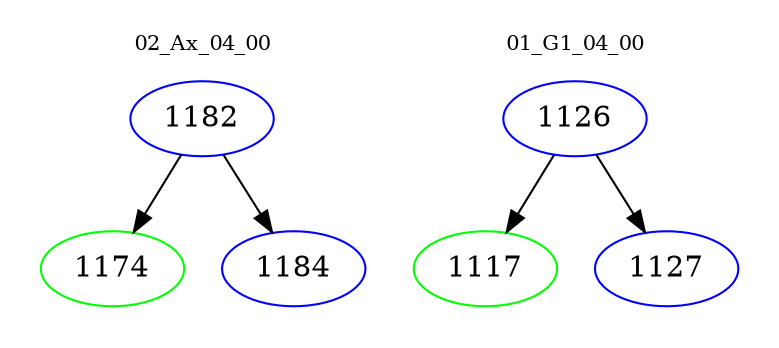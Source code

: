 digraph{
subgraph cluster_0 {
color = white
label = "02_Ax_04_00";
fontsize=10;
T0_1182 [label="1182", color="blue"]
T0_1182 -> T0_1174 [color="black"]
T0_1174 [label="1174", color="green"]
T0_1182 -> T0_1184 [color="black"]
T0_1184 [label="1184", color="blue"]
}
subgraph cluster_1 {
color = white
label = "01_G1_04_00";
fontsize=10;
T1_1126 [label="1126", color="blue"]
T1_1126 -> T1_1117 [color="black"]
T1_1117 [label="1117", color="green"]
T1_1126 -> T1_1127 [color="black"]
T1_1127 [label="1127", color="blue"]
}
}

